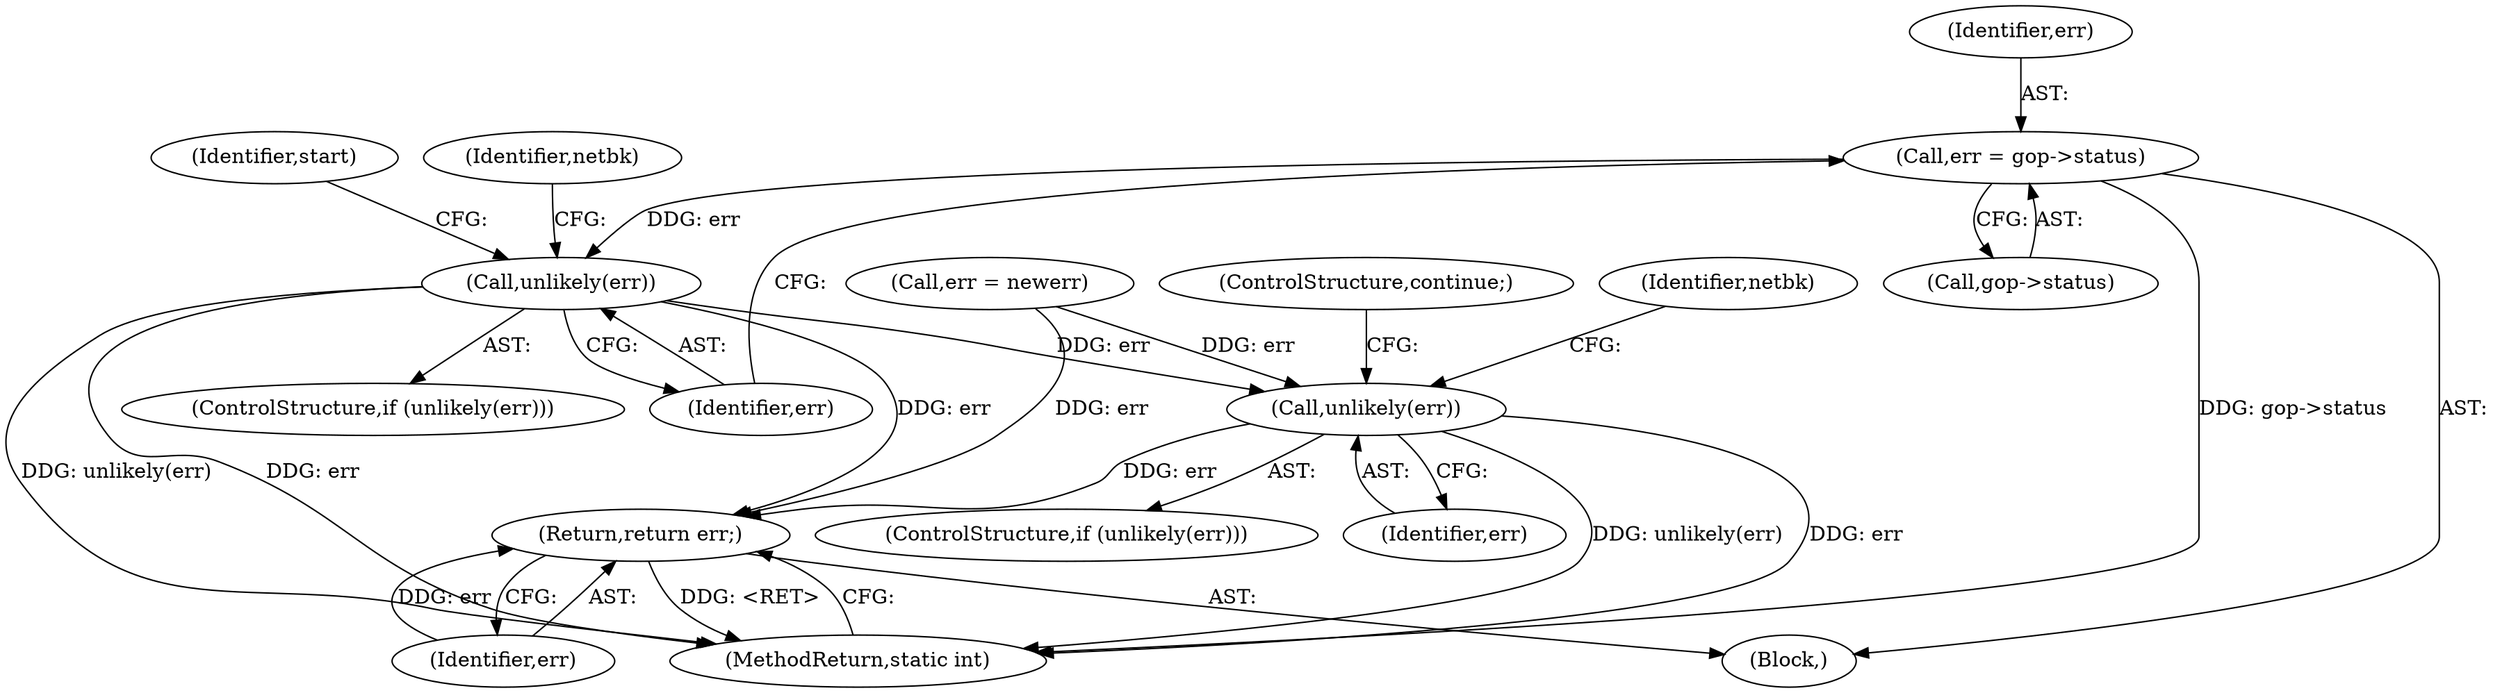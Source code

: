 digraph "0_linux_7d5145d8eb2b9791533ffe4dc003b129b9696c48_1@pointer" {
"1000141" [label="(Call,err = gop->status)"];
"1000147" [label="(Call,unlikely(err))"];
"1000197" [label="(Call,unlikely(err))"];
"1000255" [label="(Return,return err;)"];
"1000142" [label="(Identifier,err)"];
"1000147" [label="(Call,unlikely(err))"];
"1000255" [label="(Return,return err;)"];
"1000141" [label="(Call,err = gop->status)"];
"1000203" [label="(ControlStructure,continue;)"];
"1000154" [label="(Identifier,start)"];
"1000257" [label="(MethodReturn,static int)"];
"1000112" [label="(Block,)"];
"1000150" [label="(Identifier,netbk)"];
"1000200" [label="(Identifier,netbk)"];
"1000246" [label="(Call,err = newerr)"];
"1000198" [label="(Identifier,err)"];
"1000197" [label="(Call,unlikely(err))"];
"1000146" [label="(ControlStructure,if (unlikely(err)))"];
"1000148" [label="(Identifier,err)"];
"1000143" [label="(Call,gop->status)"];
"1000256" [label="(Identifier,err)"];
"1000196" [label="(ControlStructure,if (unlikely(err)))"];
"1000141" -> "1000112"  [label="AST: "];
"1000141" -> "1000143"  [label="CFG: "];
"1000142" -> "1000141"  [label="AST: "];
"1000143" -> "1000141"  [label="AST: "];
"1000148" -> "1000141"  [label="CFG: "];
"1000141" -> "1000257"  [label="DDG: gop->status"];
"1000141" -> "1000147"  [label="DDG: err"];
"1000147" -> "1000146"  [label="AST: "];
"1000147" -> "1000148"  [label="CFG: "];
"1000148" -> "1000147"  [label="AST: "];
"1000150" -> "1000147"  [label="CFG: "];
"1000154" -> "1000147"  [label="CFG: "];
"1000147" -> "1000257"  [label="DDG: err"];
"1000147" -> "1000257"  [label="DDG: unlikely(err)"];
"1000147" -> "1000197"  [label="DDG: err"];
"1000147" -> "1000255"  [label="DDG: err"];
"1000197" -> "1000196"  [label="AST: "];
"1000197" -> "1000198"  [label="CFG: "];
"1000198" -> "1000197"  [label="AST: "];
"1000200" -> "1000197"  [label="CFG: "];
"1000203" -> "1000197"  [label="CFG: "];
"1000197" -> "1000257"  [label="DDG: unlikely(err)"];
"1000197" -> "1000257"  [label="DDG: err"];
"1000246" -> "1000197"  [label="DDG: err"];
"1000197" -> "1000255"  [label="DDG: err"];
"1000255" -> "1000112"  [label="AST: "];
"1000255" -> "1000256"  [label="CFG: "];
"1000256" -> "1000255"  [label="AST: "];
"1000257" -> "1000255"  [label="CFG: "];
"1000255" -> "1000257"  [label="DDG: <RET>"];
"1000256" -> "1000255"  [label="DDG: err"];
"1000246" -> "1000255"  [label="DDG: err"];
}

